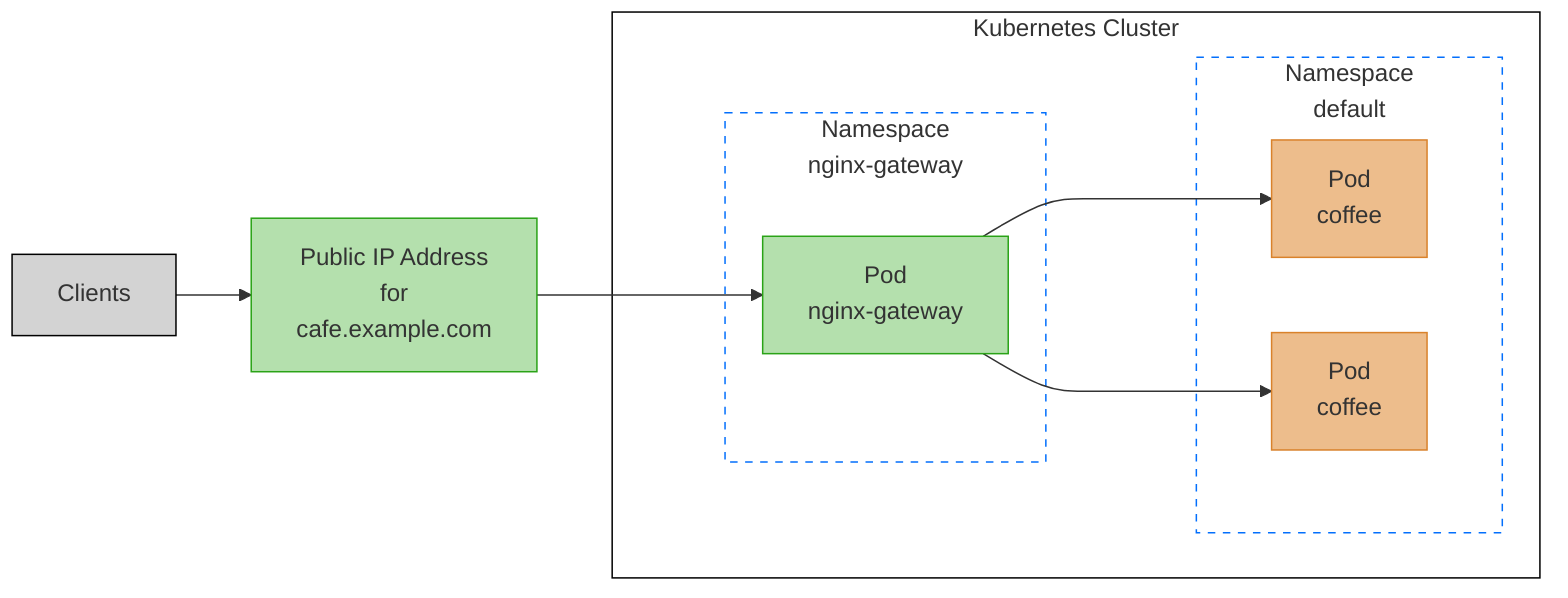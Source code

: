 %% mermaid source for route-all-traffic-flow.png diagram
graph LR
  clients[Clients]
  ngfSvc["Public IP Address\nfor\ncafe.example.com"]

    subgraph cluster [Kubernetes Cluster]
        style cluster fill:#FFFFFF,stroke:#000000
        subgraph clusterPadding [" "]
            subgraph clusterPadding2 [" "]
                subgraph gwNS [Namespace\nnginx-gateway]
                    ngfPod[Pod\nnginx-gateway]
                end
            end
        end

        subgraph appNs [Namespace\ndefault]
            subgraph nsPadding [" "]
                coffeePod1[Pod\ncoffee]
                coffeePod2[Pod\ncoffee]
            end
        end
    end



  ngfSvc --> ngfPod
  ngfPod --> coffeePod1 & coffeePod2
  clients --> ngfSvc

  class clusterPadding,nsPadding,clusterPadding2 noBorder
  class gwNS,appNs namespace
  class ngfPod,ngfSvc nginxNode
  class coffeePod1,coffeePod2 coffeeNode
  class clients clientNode


  classDef noBorder stroke:none,fill:none
  classDef default fill:#FFFFFF,stroke:#000000
  classDef namespace fill:#FFFFFF,stroke:#036ffc,stroke-dasharray: 5 5,text-align:center
  classDef nginxNode fill:#b4e0ad,stroke:#2AA317
  classDef coffeeNode fill:#edbd8c,stroke:#D9822B
  classDef clientNode fill:#D3D3D3